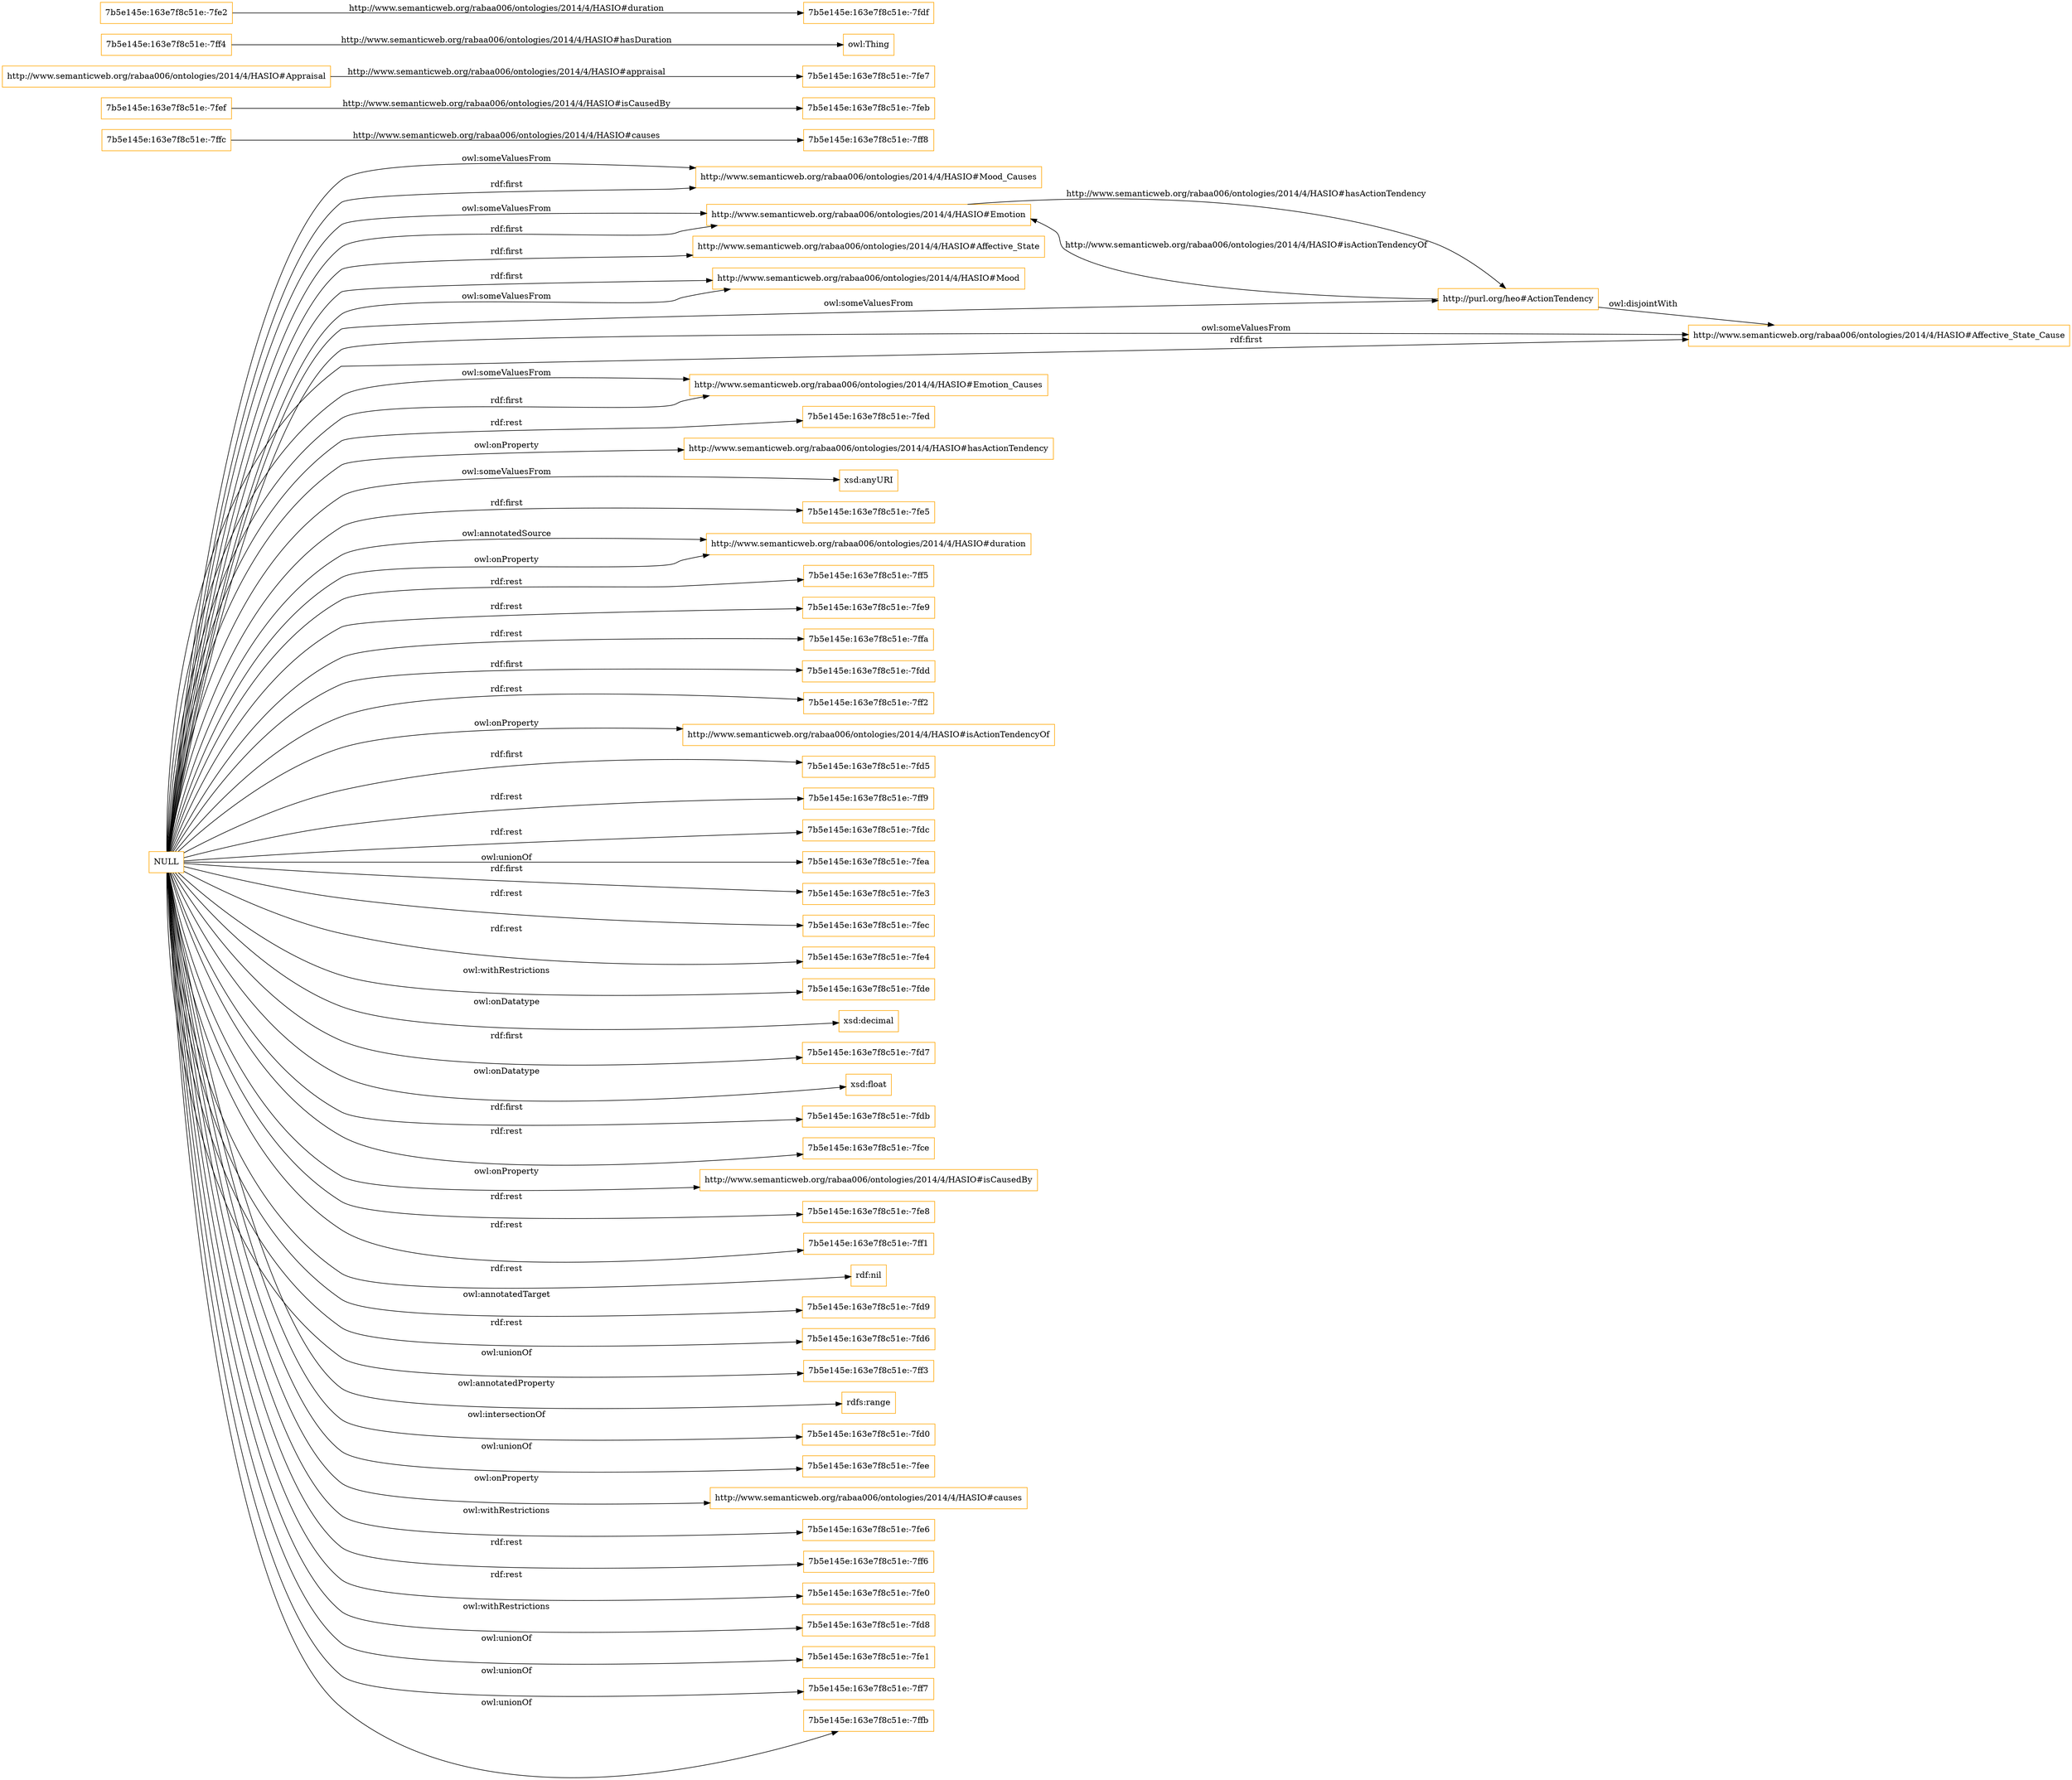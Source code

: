 digraph ar2dtool_diagram { 
rankdir=LR;
size="1501"
node [shape = rectangle, color="orange"]; "http://www.semanticweb.org/rabaa006/ontologies/2014/4/HASIO#Mood_Causes" "7b5e145e:163e7f8c51e:-7ff8" "http://www.semanticweb.org/rabaa006/ontologies/2014/4/HASIO#Emotion" "http://www.semanticweb.org/rabaa006/ontologies/2014/4/HASIO#Affective_State" "http://www.semanticweb.org/rabaa006/ontologies/2014/4/HASIO#Mood" "7b5e145e:163e7f8c51e:-7ffc" "http://www.semanticweb.org/rabaa006/ontologies/2014/4/HASIO#Affective_State_Cause" "7b5e145e:163e7f8c51e:-7feb" "http://www.semanticweb.org/rabaa006/ontologies/2014/4/HASIO#Appraisal" "http://purl.org/heo#ActionTendency" "7b5e145e:163e7f8c51e:-7fef" "7b5e145e:163e7f8c51e:-7ff4" "http://www.semanticweb.org/rabaa006/ontologies/2014/4/HASIO#Emotion_Causes" "7b5e145e:163e7f8c51e:-7fe2" ; /*classes style*/
	"http://purl.org/heo#ActionTendency" -> "http://www.semanticweb.org/rabaa006/ontologies/2014/4/HASIO#Affective_State_Cause" [ label = "owl:disjointWith" ];
	"NULL" -> "http://www.semanticweb.org/rabaa006/ontologies/2014/4/HASIO#Mood_Causes" [ label = "rdf:first" ];
	"NULL" -> "7b5e145e:163e7f8c51e:-7fed" [ label = "rdf:rest" ];
	"NULL" -> "http://www.semanticweb.org/rabaa006/ontologies/2014/4/HASIO#hasActionTendency" [ label = "owl:onProperty" ];
	"NULL" -> "xsd:anyURI" [ label = "owl:someValuesFrom" ];
	"NULL" -> "7b5e145e:163e7f8c51e:-7fe5" [ label = "rdf:first" ];
	"NULL" -> "http://www.semanticweb.org/rabaa006/ontologies/2014/4/HASIO#duration" [ label = "owl:onProperty" ];
	"NULL" -> "http://www.semanticweb.org/rabaa006/ontologies/2014/4/HASIO#Affective_State_Cause" [ label = "owl:someValuesFrom" ];
	"NULL" -> "7b5e145e:163e7f8c51e:-7ff5" [ label = "rdf:rest" ];
	"NULL" -> "7b5e145e:163e7f8c51e:-7fe9" [ label = "rdf:rest" ];
	"NULL" -> "7b5e145e:163e7f8c51e:-7ffa" [ label = "rdf:rest" ];
	"NULL" -> "7b5e145e:163e7f8c51e:-7fdd" [ label = "rdf:first" ];
	"NULL" -> "7b5e145e:163e7f8c51e:-7ff2" [ label = "rdf:rest" ];
	"NULL" -> "http://purl.org/heo#ActionTendency" [ label = "owl:someValuesFrom" ];
	"NULL" -> "http://www.semanticweb.org/rabaa006/ontologies/2014/4/HASIO#isActionTendencyOf" [ label = "owl:onProperty" ];
	"NULL" -> "7b5e145e:163e7f8c51e:-7fd5" [ label = "rdf:first" ];
	"NULL" -> "7b5e145e:163e7f8c51e:-7ff9" [ label = "rdf:rest" ];
	"NULL" -> "7b5e145e:163e7f8c51e:-7fdc" [ label = "rdf:rest" ];
	"NULL" -> "7b5e145e:163e7f8c51e:-7fea" [ label = "owl:unionOf" ];
	"NULL" -> "7b5e145e:163e7f8c51e:-7fe3" [ label = "rdf:first" ];
	"NULL" -> "7b5e145e:163e7f8c51e:-7fec" [ label = "rdf:rest" ];
	"NULL" -> "7b5e145e:163e7f8c51e:-7fe4" [ label = "rdf:rest" ];
	"NULL" -> "7b5e145e:163e7f8c51e:-7fde" [ label = "owl:withRestrictions" ];
	"NULL" -> "xsd:decimal" [ label = "owl:onDatatype" ];
	"NULL" -> "7b5e145e:163e7f8c51e:-7fd7" [ label = "rdf:first" ];
	"NULL" -> "xsd:float" [ label = "owl:onDatatype" ];
	"NULL" -> "http://www.semanticweb.org/rabaa006/ontologies/2014/4/HASIO#Mood_Causes" [ label = "owl:someValuesFrom" ];
	"NULL" -> "7b5e145e:163e7f8c51e:-7fdb" [ label = "rdf:first" ];
	"NULL" -> "7b5e145e:163e7f8c51e:-7fce" [ label = "rdf:rest" ];
	"NULL" -> "http://www.semanticweb.org/rabaa006/ontologies/2014/4/HASIO#isCausedBy" [ label = "owl:onProperty" ];
	"NULL" -> "7b5e145e:163e7f8c51e:-7fe8" [ label = "rdf:rest" ];
	"NULL" -> "7b5e145e:163e7f8c51e:-7ff1" [ label = "rdf:rest" ];
	"NULL" -> "rdf:nil" [ label = "rdf:rest" ];
	"NULL" -> "7b5e145e:163e7f8c51e:-7fd9" [ label = "owl:annotatedTarget" ];
	"NULL" -> "7b5e145e:163e7f8c51e:-7fd6" [ label = "rdf:rest" ];
	"NULL" -> "http://www.semanticweb.org/rabaa006/ontologies/2014/4/HASIO#Mood" [ label = "owl:someValuesFrom" ];
	"NULL" -> "7b5e145e:163e7f8c51e:-7ff3" [ label = "owl:unionOf" ];
	"NULL" -> "http://www.semanticweb.org/rabaa006/ontologies/2014/4/HASIO#Emotion_Causes" [ label = "rdf:first" ];
	"NULL" -> "rdfs:range" [ label = "owl:annotatedProperty" ];
	"NULL" -> "http://www.semanticweb.org/rabaa006/ontologies/2014/4/HASIO#Affective_State_Cause" [ label = "rdf:first" ];
	"NULL" -> "http://www.semanticweb.org/rabaa006/ontologies/2014/4/HASIO#Emotion" [ label = "rdf:first" ];
	"NULL" -> "7b5e145e:163e7f8c51e:-7fd0" [ label = "owl:intersectionOf" ];
	"NULL" -> "7b5e145e:163e7f8c51e:-7fee" [ label = "owl:unionOf" ];
	"NULL" -> "http://www.semanticweb.org/rabaa006/ontologies/2014/4/HASIO#duration" [ label = "owl:annotatedSource" ];
	"NULL" -> "http://www.semanticweb.org/rabaa006/ontologies/2014/4/HASIO#causes" [ label = "owl:onProperty" ];
	"NULL" -> "7b5e145e:163e7f8c51e:-7fe6" [ label = "owl:withRestrictions" ];
	"NULL" -> "http://www.semanticweb.org/rabaa006/ontologies/2014/4/HASIO#Emotion" [ label = "owl:someValuesFrom" ];
	"NULL" -> "7b5e145e:163e7f8c51e:-7ff6" [ label = "rdf:rest" ];
	"NULL" -> "7b5e145e:163e7f8c51e:-7fe0" [ label = "rdf:rest" ];
	"NULL" -> "7b5e145e:163e7f8c51e:-7fd8" [ label = "owl:withRestrictions" ];
	"NULL" -> "7b5e145e:163e7f8c51e:-7fe1" [ label = "owl:unionOf" ];
	"NULL" -> "http://www.semanticweb.org/rabaa006/ontologies/2014/4/HASIO#Mood" [ label = "rdf:first" ];
	"NULL" -> "http://www.semanticweb.org/rabaa006/ontologies/2014/4/HASIO#Affective_State" [ label = "rdf:first" ];
	"NULL" -> "http://www.semanticweb.org/rabaa006/ontologies/2014/4/HASIO#Emotion_Causes" [ label = "owl:someValuesFrom" ];
	"NULL" -> "7b5e145e:163e7f8c51e:-7ff7" [ label = "owl:unionOf" ];
	"NULL" -> "7b5e145e:163e7f8c51e:-7ffb" [ label = "owl:unionOf" ];
	"7b5e145e:163e7f8c51e:-7fef" -> "7b5e145e:163e7f8c51e:-7feb" [ label = "http://www.semanticweb.org/rabaa006/ontologies/2014/4/HASIO#isCausedBy" ];
	"http://purl.org/heo#ActionTendency" -> "http://www.semanticweb.org/rabaa006/ontologies/2014/4/HASIO#Emotion" [ label = "http://www.semanticweb.org/rabaa006/ontologies/2014/4/HASIO#isActionTendencyOf" ];
	"7b5e145e:163e7f8c51e:-7ffc" -> "7b5e145e:163e7f8c51e:-7ff8" [ label = "http://www.semanticweb.org/rabaa006/ontologies/2014/4/HASIO#causes" ];
	"http://www.semanticweb.org/rabaa006/ontologies/2014/4/HASIO#Appraisal" -> "7b5e145e:163e7f8c51e:-7fe7" [ label = "http://www.semanticweb.org/rabaa006/ontologies/2014/4/HASIO#appraisal" ];
	"7b5e145e:163e7f8c51e:-7fe2" -> "7b5e145e:163e7f8c51e:-7fdf" [ label = "http://www.semanticweb.org/rabaa006/ontologies/2014/4/HASIO#duration" ];
	"7b5e145e:163e7f8c51e:-7ff4" -> "owl:Thing" [ label = "http://www.semanticweb.org/rabaa006/ontologies/2014/4/HASIO#hasDuration" ];
	"http://www.semanticweb.org/rabaa006/ontologies/2014/4/HASIO#Emotion" -> "http://purl.org/heo#ActionTendency" [ label = "http://www.semanticweb.org/rabaa006/ontologies/2014/4/HASIO#hasActionTendency" ];

}
